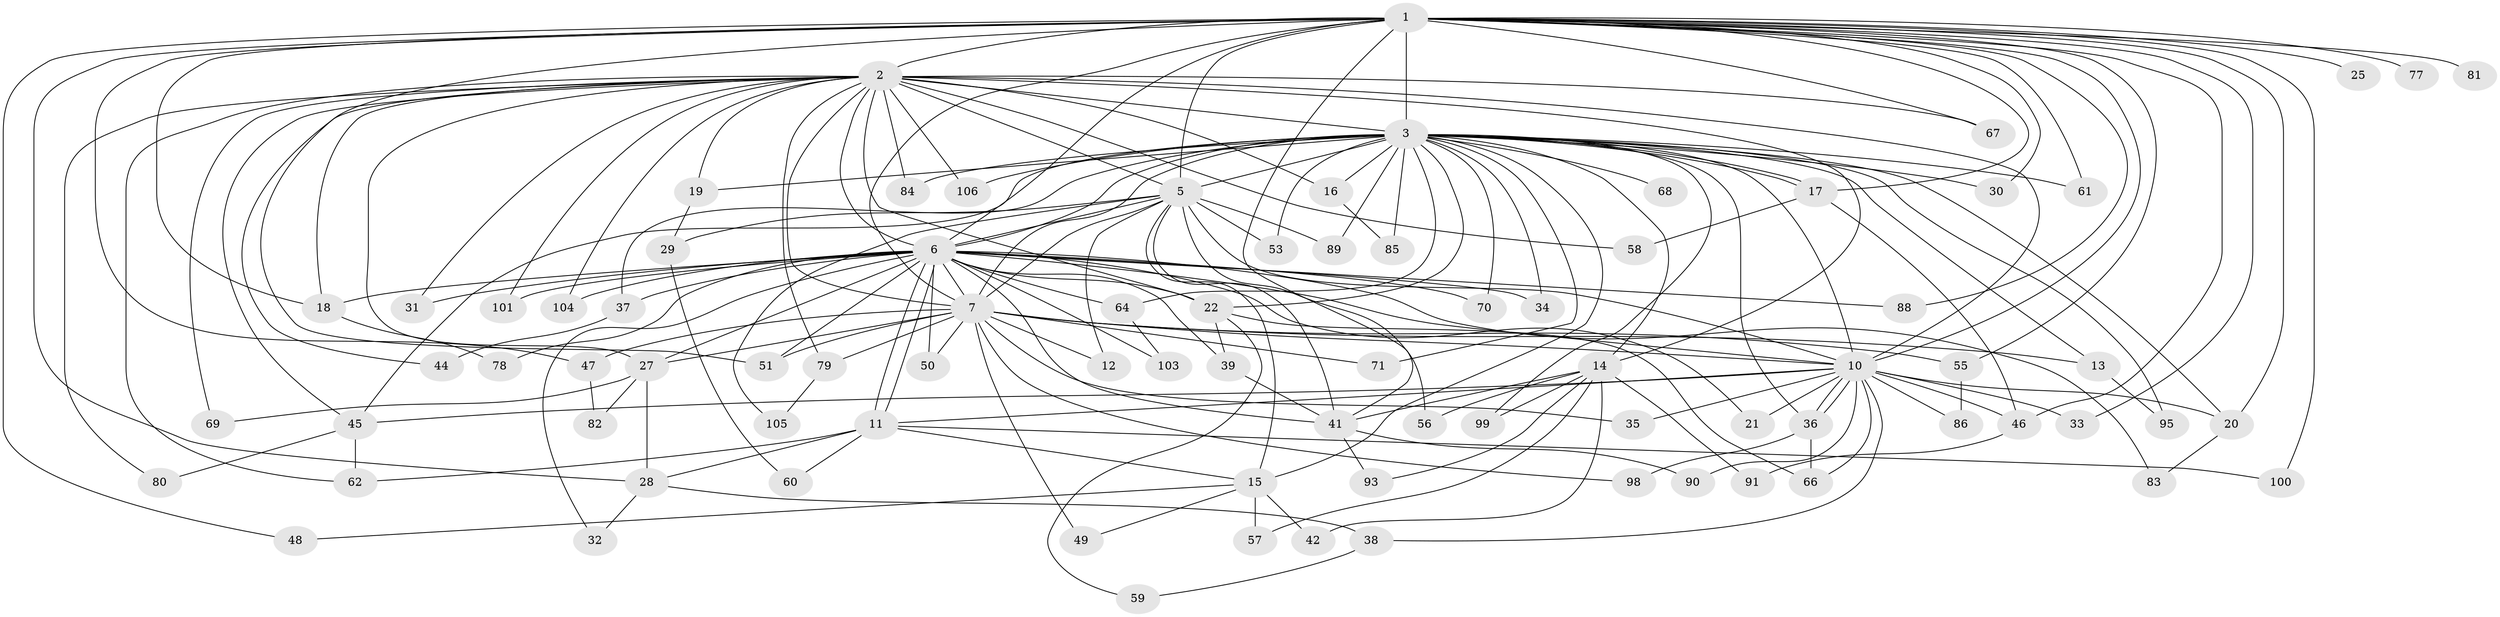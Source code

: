 // Generated by graph-tools (version 1.1) at 2025/51/02/27/25 19:51:51]
// undirected, 83 vertices, 186 edges
graph export_dot {
graph [start="1"]
  node [color=gray90,style=filled];
  1 [super="+9"];
  2 [super="+8"];
  3 [super="+4"];
  5 [super="+94"];
  6 [super="+74"];
  7 [super="+65"];
  10 [super="+54"];
  11 [super="+52"];
  12;
  13;
  14 [super="+63"];
  15 [super="+24"];
  16 [super="+43"];
  17 [super="+87"];
  18 [super="+23"];
  19;
  20 [super="+92"];
  21;
  22 [super="+26"];
  25;
  27 [super="+76"];
  28 [super="+40"];
  29;
  30;
  31;
  32;
  33;
  34;
  35;
  36 [super="+73"];
  37;
  38;
  39;
  41 [super="+75"];
  42;
  44;
  45 [super="+72"];
  46 [super="+102"];
  47;
  48;
  49;
  50;
  51;
  53;
  55;
  56;
  57;
  58;
  59;
  60;
  61;
  62 [super="+97"];
  64;
  66 [super="+96"];
  67;
  68;
  69;
  70;
  71;
  77;
  78;
  79;
  80;
  81;
  82;
  83;
  84;
  85;
  86;
  88;
  89;
  90;
  91;
  93;
  95;
  98;
  99;
  100;
  101;
  103;
  104;
  105;
  106;
  1 -- 2 [weight=4];
  1 -- 3 [weight=4];
  1 -- 5 [weight=2];
  1 -- 6 [weight=2];
  1 -- 7 [weight=2];
  1 -- 10 [weight=2];
  1 -- 18;
  1 -- 28;
  1 -- 51;
  1 -- 67;
  1 -- 77 [weight=2];
  1 -- 100;
  1 -- 81;
  1 -- 20;
  1 -- 88;
  1 -- 25;
  1 -- 30;
  1 -- 33;
  1 -- 41 [weight=2];
  1 -- 46;
  1 -- 47;
  1 -- 48;
  1 -- 55;
  1 -- 61;
  1 -- 17;
  2 -- 3 [weight=4];
  2 -- 5 [weight=2];
  2 -- 6 [weight=2];
  2 -- 7 [weight=2];
  2 -- 10 [weight=3];
  2 -- 14;
  2 -- 45;
  2 -- 101;
  2 -- 67;
  2 -- 69;
  2 -- 79;
  2 -- 16;
  2 -- 80;
  2 -- 18;
  2 -- 19;
  2 -- 84;
  2 -- 22;
  2 -- 27;
  2 -- 31;
  2 -- 104;
  2 -- 106;
  2 -- 44;
  2 -- 58;
  2 -- 62;
  3 -- 5 [weight=2];
  3 -- 6 [weight=2];
  3 -- 7 [weight=2];
  3 -- 10 [weight=2];
  3 -- 13;
  3 -- 17;
  3 -- 17;
  3 -- 19;
  3 -- 20;
  3 -- 22;
  3 -- 34;
  3 -- 45;
  3 -- 53;
  3 -- 64;
  3 -- 68 [weight=2];
  3 -- 70;
  3 -- 85;
  3 -- 89;
  3 -- 99;
  3 -- 106;
  3 -- 71;
  3 -- 14;
  3 -- 15;
  3 -- 16 [weight=2];
  3 -- 84;
  3 -- 30;
  3 -- 95;
  3 -- 37;
  3 -- 61;
  3 -- 36;
  5 -- 6;
  5 -- 7;
  5 -- 10;
  5 -- 12;
  5 -- 15;
  5 -- 29;
  5 -- 53;
  5 -- 56;
  5 -- 89;
  5 -- 105;
  5 -- 41;
  6 -- 7;
  6 -- 10;
  6 -- 11;
  6 -- 11;
  6 -- 21;
  6 -- 31;
  6 -- 32;
  6 -- 34;
  6 -- 37;
  6 -- 39;
  6 -- 50;
  6 -- 51;
  6 -- 64;
  6 -- 70;
  6 -- 78;
  6 -- 83;
  6 -- 88;
  6 -- 101;
  6 -- 103;
  6 -- 104;
  6 -- 41;
  6 -- 22;
  6 -- 27;
  6 -- 18;
  7 -- 10;
  7 -- 12;
  7 -- 13;
  7 -- 27;
  7 -- 35;
  7 -- 47;
  7 -- 49;
  7 -- 50;
  7 -- 55;
  7 -- 71;
  7 -- 79;
  7 -- 98;
  7 -- 51;
  10 -- 21;
  10 -- 33;
  10 -- 35;
  10 -- 36;
  10 -- 36;
  10 -- 38;
  10 -- 46;
  10 -- 66;
  10 -- 86;
  10 -- 90;
  10 -- 45;
  10 -- 20;
  10 -- 11;
  11 -- 28;
  11 -- 60;
  11 -- 62;
  11 -- 100;
  11 -- 15;
  13 -- 95;
  14 -- 42;
  14 -- 56;
  14 -- 57;
  14 -- 99;
  14 -- 41;
  14 -- 91;
  14 -- 93;
  15 -- 42;
  15 -- 48;
  15 -- 49;
  15 -- 57;
  16 -- 85;
  17 -- 58;
  17 -- 46;
  18 -- 78;
  19 -- 29;
  20 -- 83;
  22 -- 59;
  22 -- 66;
  22 -- 39;
  27 -- 69;
  27 -- 28;
  27 -- 82;
  28 -- 32;
  28 -- 38;
  29 -- 60;
  36 -- 98;
  36 -- 66;
  37 -- 44;
  38 -- 59;
  39 -- 41;
  41 -- 90;
  41 -- 93;
  45 -- 80;
  45 -- 62;
  46 -- 91;
  47 -- 82;
  55 -- 86;
  64 -- 103;
  79 -- 105;
}
